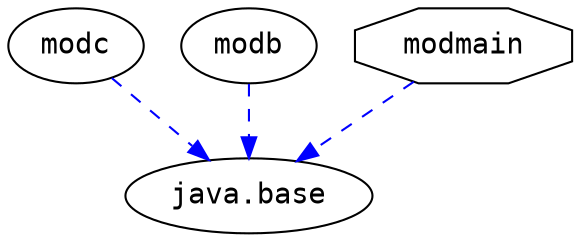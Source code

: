 # Created by depvis.JigsawDepVisualizer on Tue Oct 17 12:27:05 CEST 2017
digraph Java9_Dependency_Visualizer {
modc[fontname="Consolas",shape="ellipse",label="modc"];
java_base[fontname="Consolas",shape="ellipse",label="java.base"];
modb[fontname="Consolas",shape="ellipse",label="modb"];
modmain[fontname="Consolas",shape="octagon",label="modmain"];
modc -> java_base[color="#0000ff",fontname="Consolas",fontcolor="#0000ff",style="dashed",weight="16"]
modb -> java_base[color="#0000ff",fontname="Consolas",fontcolor="#0000ff",style="dashed",weight="16"]
modmain -> java_base[color="#0000ff",fontname="Consolas",fontcolor="#0000ff",style="dashed",weight="16"]
}
